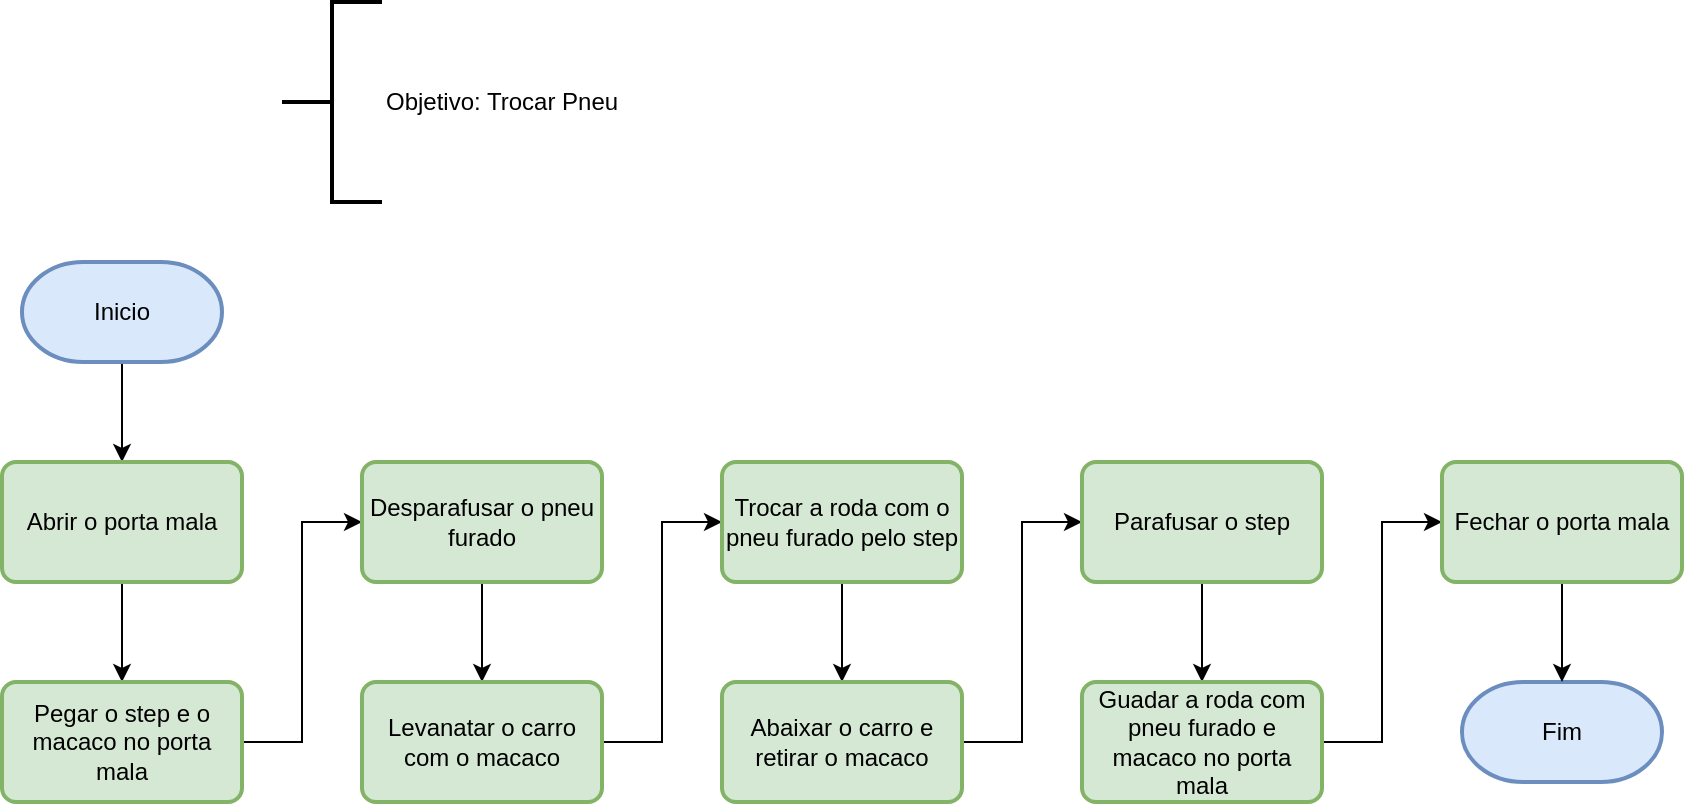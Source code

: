 <mxfile version="16.5.3" type="github">
  <diagram id="YQHJ9FyLoYGjweepiUjj" name="Page-1">
    <mxGraphModel dx="868" dy="1661" grid="1" gridSize="10" guides="1" tooltips="1" connect="1" arrows="1" fold="1" page="1" pageScale="1" pageWidth="827" pageHeight="1169" math="0" shadow="0">
      <root>
        <mxCell id="0" />
        <mxCell id="1" parent="0" />
        <mxCell id="dkbOTtgZ_LOJS4qJVRah-12" value="" style="edgeStyle=orthogonalEdgeStyle;rounded=0;orthogonalLoop=1;jettySize=auto;html=1;" edge="1" parent="1" source="dkbOTtgZ_LOJS4qJVRah-1" target="dkbOTtgZ_LOJS4qJVRah-4">
          <mxGeometry relative="1" as="geometry" />
        </mxCell>
        <mxCell id="dkbOTtgZ_LOJS4qJVRah-1" value="Inicio" style="strokeWidth=2;html=1;shape=mxgraph.flowchart.terminator;whiteSpace=wrap;fillColor=#dae8fc;strokeColor=#6c8ebf;" vertex="1" parent="1">
          <mxGeometry x="20" y="130" width="100" height="50" as="geometry" />
        </mxCell>
        <mxCell id="dkbOTtgZ_LOJS4qJVRah-2" value="Objetivo: Trocar Pneu" style="strokeWidth=2;html=1;shape=mxgraph.flowchart.annotation_2;align=left;labelPosition=right;pointerEvents=1;" vertex="1" parent="1">
          <mxGeometry x="150" width="50" height="100" as="geometry" />
        </mxCell>
        <mxCell id="dkbOTtgZ_LOJS4qJVRah-3" value="Fim" style="strokeWidth=2;html=1;shape=mxgraph.flowchart.terminator;whiteSpace=wrap;fillColor=#dae8fc;strokeColor=#6c8ebf;" vertex="1" parent="1">
          <mxGeometry x="740" y="340" width="100" height="50" as="geometry" />
        </mxCell>
        <mxCell id="dkbOTtgZ_LOJS4qJVRah-13" value="" style="edgeStyle=orthogonalEdgeStyle;rounded=0;orthogonalLoop=1;jettySize=auto;html=1;" edge="1" parent="1" source="dkbOTtgZ_LOJS4qJVRah-4" target="dkbOTtgZ_LOJS4qJVRah-5">
          <mxGeometry relative="1" as="geometry" />
        </mxCell>
        <mxCell id="dkbOTtgZ_LOJS4qJVRah-4" value="Abrir o porta mala" style="rounded=1;whiteSpace=wrap;html=1;absoluteArcSize=1;arcSize=14;strokeWidth=2;fillColor=#d5e8d4;strokeColor=#82b366;" vertex="1" parent="1">
          <mxGeometry x="10" y="230" width="120" height="60" as="geometry" />
        </mxCell>
        <mxCell id="dkbOTtgZ_LOJS4qJVRah-14" style="edgeStyle=orthogonalEdgeStyle;rounded=0;orthogonalLoop=1;jettySize=auto;html=1;entryX=0;entryY=0.5;entryDx=0;entryDy=0;" edge="1" parent="1" source="dkbOTtgZ_LOJS4qJVRah-5" target="dkbOTtgZ_LOJS4qJVRah-6">
          <mxGeometry relative="1" as="geometry" />
        </mxCell>
        <mxCell id="dkbOTtgZ_LOJS4qJVRah-5" value="Pegar o step e o macaco no porta mala" style="rounded=1;whiteSpace=wrap;html=1;absoluteArcSize=1;arcSize=14;strokeWidth=2;fillColor=#d5e8d4;strokeColor=#82b366;" vertex="1" parent="1">
          <mxGeometry x="10" y="340" width="120" height="60" as="geometry" />
        </mxCell>
        <mxCell id="dkbOTtgZ_LOJS4qJVRah-15" value="" style="edgeStyle=orthogonalEdgeStyle;rounded=0;orthogonalLoop=1;jettySize=auto;html=1;" edge="1" parent="1" source="dkbOTtgZ_LOJS4qJVRah-6" target="dkbOTtgZ_LOJS4qJVRah-7">
          <mxGeometry relative="1" as="geometry" />
        </mxCell>
        <mxCell id="dkbOTtgZ_LOJS4qJVRah-6" value="Desparafusar o pneu furado" style="rounded=1;whiteSpace=wrap;html=1;absoluteArcSize=1;arcSize=14;strokeWidth=2;fillColor=#d5e8d4;strokeColor=#82b366;" vertex="1" parent="1">
          <mxGeometry x="190" y="230" width="120" height="60" as="geometry" />
        </mxCell>
        <mxCell id="dkbOTtgZ_LOJS4qJVRah-16" style="edgeStyle=orthogonalEdgeStyle;rounded=0;orthogonalLoop=1;jettySize=auto;html=1;entryX=0;entryY=0.5;entryDx=0;entryDy=0;" edge="1" parent="1" source="dkbOTtgZ_LOJS4qJVRah-7" target="dkbOTtgZ_LOJS4qJVRah-8">
          <mxGeometry relative="1" as="geometry" />
        </mxCell>
        <mxCell id="dkbOTtgZ_LOJS4qJVRah-7" value="Levanatar o carro com o macaco" style="rounded=1;whiteSpace=wrap;html=1;absoluteArcSize=1;arcSize=14;strokeWidth=2;fillColor=#d5e8d4;strokeColor=#82b366;" vertex="1" parent="1">
          <mxGeometry x="190" y="340" width="120" height="60" as="geometry" />
        </mxCell>
        <mxCell id="dkbOTtgZ_LOJS4qJVRah-17" value="" style="edgeStyle=orthogonalEdgeStyle;rounded=0;orthogonalLoop=1;jettySize=auto;html=1;" edge="1" parent="1" source="dkbOTtgZ_LOJS4qJVRah-8" target="dkbOTtgZ_LOJS4qJVRah-9">
          <mxGeometry relative="1" as="geometry" />
        </mxCell>
        <mxCell id="dkbOTtgZ_LOJS4qJVRah-8" value="Trocar a roda com o pneu furado pelo step" style="rounded=1;whiteSpace=wrap;html=1;absoluteArcSize=1;arcSize=14;strokeWidth=2;fillColor=#d5e8d4;strokeColor=#82b366;" vertex="1" parent="1">
          <mxGeometry x="370" y="230" width="120" height="60" as="geometry" />
        </mxCell>
        <mxCell id="dkbOTtgZ_LOJS4qJVRah-20" style="edgeStyle=orthogonalEdgeStyle;rounded=0;orthogonalLoop=1;jettySize=auto;html=1;entryX=0;entryY=0.5;entryDx=0;entryDy=0;" edge="1" parent="1" source="dkbOTtgZ_LOJS4qJVRah-9" target="dkbOTtgZ_LOJS4qJVRah-10">
          <mxGeometry relative="1" as="geometry" />
        </mxCell>
        <mxCell id="dkbOTtgZ_LOJS4qJVRah-9" value="Abaixar o carro e retirar o macaco" style="rounded=1;whiteSpace=wrap;html=1;absoluteArcSize=1;arcSize=14;strokeWidth=2;fillColor=#d5e8d4;strokeColor=#82b366;" vertex="1" parent="1">
          <mxGeometry x="370" y="340" width="120" height="60" as="geometry" />
        </mxCell>
        <mxCell id="dkbOTtgZ_LOJS4qJVRah-21" value="" style="edgeStyle=orthogonalEdgeStyle;rounded=0;orthogonalLoop=1;jettySize=auto;html=1;" edge="1" parent="1" source="dkbOTtgZ_LOJS4qJVRah-10" target="dkbOTtgZ_LOJS4qJVRah-11">
          <mxGeometry relative="1" as="geometry" />
        </mxCell>
        <mxCell id="dkbOTtgZ_LOJS4qJVRah-10" value="Parafusar o step" style="rounded=1;whiteSpace=wrap;html=1;absoluteArcSize=1;arcSize=14;strokeWidth=2;fillColor=#d5e8d4;strokeColor=#82b366;" vertex="1" parent="1">
          <mxGeometry x="550" y="230" width="120" height="60" as="geometry" />
        </mxCell>
        <mxCell id="dkbOTtgZ_LOJS4qJVRah-22" style="edgeStyle=orthogonalEdgeStyle;rounded=0;orthogonalLoop=1;jettySize=auto;html=1;entryX=0;entryY=0.5;entryDx=0;entryDy=0;" edge="1" parent="1" source="dkbOTtgZ_LOJS4qJVRah-11" target="dkbOTtgZ_LOJS4qJVRah-19">
          <mxGeometry relative="1" as="geometry" />
        </mxCell>
        <mxCell id="dkbOTtgZ_LOJS4qJVRah-11" value="Guadar a roda com pneu furado e macaco no porta mala" style="rounded=1;whiteSpace=wrap;html=1;absoluteArcSize=1;arcSize=14;strokeWidth=2;fillColor=#d5e8d4;strokeColor=#82b366;" vertex="1" parent="1">
          <mxGeometry x="550" y="340" width="120" height="60" as="geometry" />
        </mxCell>
        <mxCell id="dkbOTtgZ_LOJS4qJVRah-23" value="" style="edgeStyle=orthogonalEdgeStyle;rounded=0;orthogonalLoop=1;jettySize=auto;html=1;" edge="1" parent="1" source="dkbOTtgZ_LOJS4qJVRah-19" target="dkbOTtgZ_LOJS4qJVRah-3">
          <mxGeometry relative="1" as="geometry" />
        </mxCell>
        <mxCell id="dkbOTtgZ_LOJS4qJVRah-19" value="Fechar o porta mala" style="rounded=1;whiteSpace=wrap;html=1;absoluteArcSize=1;arcSize=14;strokeWidth=2;fillColor=#d5e8d4;strokeColor=#82b366;" vertex="1" parent="1">
          <mxGeometry x="730" y="230" width="120" height="60" as="geometry" />
        </mxCell>
      </root>
    </mxGraphModel>
  </diagram>
</mxfile>
